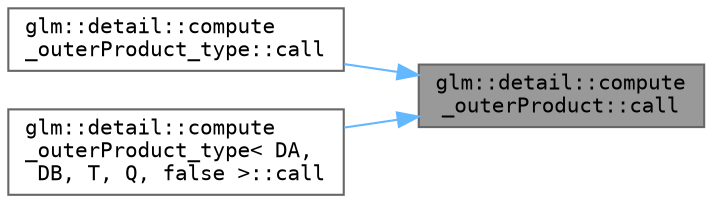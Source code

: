 digraph "glm::detail::compute_outerProduct::call"
{
 // LATEX_PDF_SIZE
  bgcolor="transparent";
  edge [fontname=Terminal,fontsize=10,labelfontname=Helvetica,labelfontsize=10];
  node [fontname=Terminal,fontsize=10,shape=box,height=0.2,width=0.4];
  rankdir="RL";
  Node1 [label="glm::detail::compute\l_outerProduct::call",height=0.2,width=0.4,color="gray40", fillcolor="grey60", style="filled", fontcolor="black",tooltip=" "];
  Node1 -> Node2 [dir="back",color="steelblue1",style="solid"];
  Node2 [label="glm::detail::compute\l_outerProduct_type::call",height=0.2,width=0.4,color="grey40", fillcolor="white", style="filled",URL="$structglm_1_1detail_1_1compute__outer_product__type.html#ac5fa2ec7369dad6ec0eddfe7295e507b",tooltip=" "];
  Node1 -> Node3 [dir="back",color="steelblue1",style="solid"];
  Node3 [label="glm::detail::compute\l_outerProduct_type\< DA,\l DB, T, Q, false \>::call",height=0.2,width=0.4,color="grey40", fillcolor="white", style="filled",URL="$structglm_1_1detail_1_1compute__outer_product__type_3_01_d_a_00_01_d_b_00_01_t_00_01_q_00_01false_01_4.html#a7308458559185d08ef14b9b60c270016",tooltip=" "];
}
